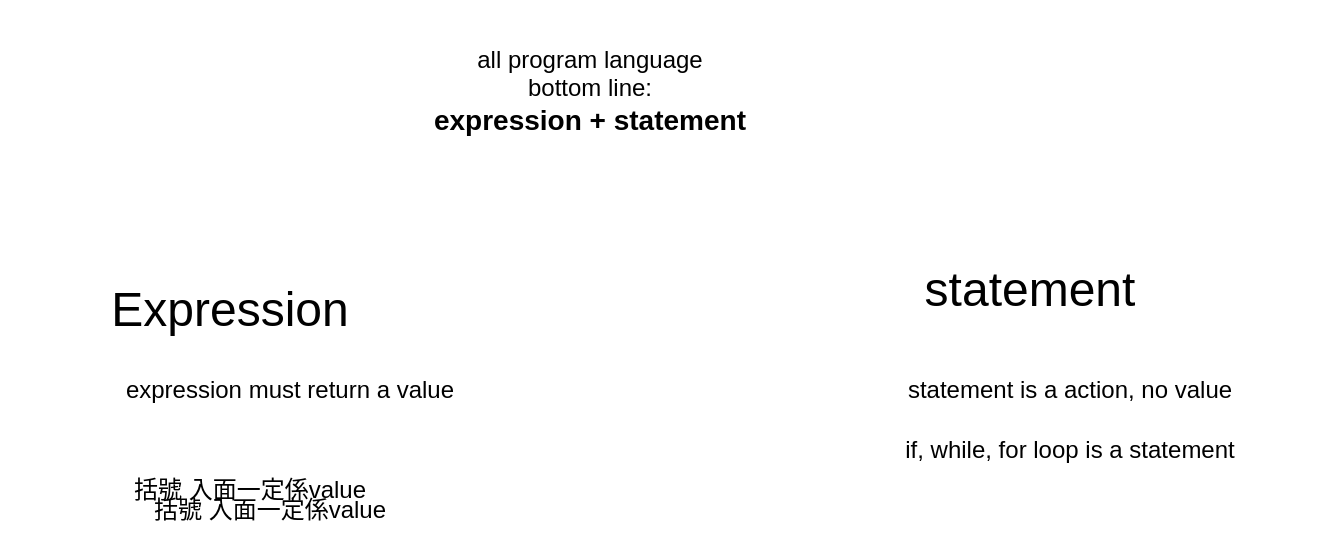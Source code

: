 <mxfile version="26.0.11">
  <diagram name="Page-1" id="6QpY3fKyO8dgMEDrTf6u">
    <mxGraphModel dx="1106" dy="659" grid="1" gridSize="10" guides="1" tooltips="1" connect="1" arrows="1" fold="1" page="1" pageScale="1" pageWidth="850" pageHeight="1100" math="0" shadow="0">
      <root>
        <mxCell id="0" />
        <mxCell id="1" parent="0" />
        <mxCell id="EQVufyyasDnSZfJb8GNS-1" value="&lt;font style=&quot;font-size: 24px;&quot;&gt;Expression&lt;/font&gt;" style="text;html=1;align=center;verticalAlign=middle;whiteSpace=wrap;rounded=0;" vertex="1" parent="1">
          <mxGeometry x="60" y="150" width="210" height="30" as="geometry" />
        </mxCell>
        <mxCell id="EQVufyyasDnSZfJb8GNS-2" value="all program language&lt;div&gt;bottom line:&lt;/div&gt;&lt;div&gt;&lt;b&gt;&lt;font style=&quot;font-size: 14px;&quot;&gt;expression + statement&lt;/font&gt;&lt;/b&gt;&lt;/div&gt;" style="text;html=1;align=center;verticalAlign=middle;whiteSpace=wrap;rounded=0;" vertex="1" parent="1">
          <mxGeometry x="130" y="10" width="430" height="90" as="geometry" />
        </mxCell>
        <mxCell id="EQVufyyasDnSZfJb8GNS-3" value="expression must return a value" style="text;html=1;align=center;verticalAlign=middle;whiteSpace=wrap;rounded=0;" vertex="1" parent="1">
          <mxGeometry x="70" y="190" width="250" height="30" as="geometry" />
        </mxCell>
        <mxCell id="EQVufyyasDnSZfJb8GNS-4" value="&lt;font style=&quot;font-size: 24px;&quot;&gt;statement&lt;/font&gt;" style="text;html=1;align=center;verticalAlign=middle;whiteSpace=wrap;rounded=0;" vertex="1" parent="1">
          <mxGeometry x="460" y="140" width="210" height="30" as="geometry" />
        </mxCell>
        <mxCell id="EQVufyyasDnSZfJb8GNS-6" value="statement is a action, no value" style="text;html=1;align=center;verticalAlign=middle;whiteSpace=wrap;rounded=0;" vertex="1" parent="1">
          <mxGeometry x="460" y="190" width="250" height="30" as="geometry" />
        </mxCell>
        <mxCell id="EQVufyyasDnSZfJb8GNS-7" value="if, while, for loop is a statement" style="text;html=1;align=center;verticalAlign=middle;whiteSpace=wrap;rounded=0;" vertex="1" parent="1">
          <mxGeometry x="460" y="220" width="250" height="30" as="geometry" />
        </mxCell>
        <mxCell id="EQVufyyasDnSZfJb8GNS-8" value="括號 入面一定係value" style="text;html=1;align=center;verticalAlign=middle;whiteSpace=wrap;rounded=0;" vertex="1" parent="1">
          <mxGeometry x="50" y="240" width="250" height="30" as="geometry" />
        </mxCell>
        <mxCell id="EQVufyyasDnSZfJb8GNS-9" value="括號 入面一定係value" style="text;html=1;align=center;verticalAlign=middle;whiteSpace=wrap;rounded=0;" vertex="1" parent="1">
          <mxGeometry x="60" y="250" width="250" height="30" as="geometry" />
        </mxCell>
      </root>
    </mxGraphModel>
  </diagram>
</mxfile>
